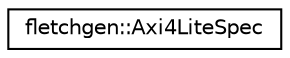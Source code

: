 digraph "Graphical Class Hierarchy"
{
  edge [fontname="Helvetica",fontsize="10",labelfontname="Helvetica",labelfontsize="10"];
  node [fontname="Helvetica",fontsize="10",shape=record];
  rankdir="LR";
  Node0 [label="fletchgen::Axi4LiteSpec",height=0.2,width=0.4,color="black", fillcolor="white", style="filled",URL="$structfletchgen_1_1_axi4_lite_spec.html",tooltip="AXI-lite bus width specification. Address is always 32, but data can also be 64. Modifiable. "];
}
